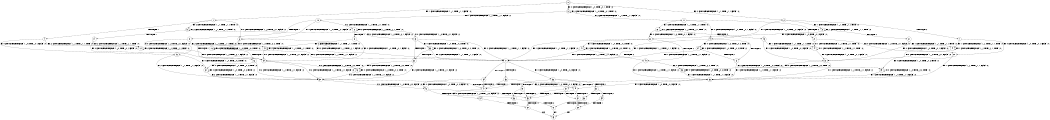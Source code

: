 digraph BCG {
size = "7, 10.5";
center = TRUE;
node [shape = circle];
0 [peripheries = 2];
0 -> 1 [label = "EX !1 !ATOMIC_EXCH_BRANCH (1, +1, TRUE, +1, 1, FALSE) !:0:"];
0 -> 2 [label = "EX !2 !ATOMIC_EXCH_BRANCH (1, +1, TRUE, +1, 1, FALSE) !:0:"];
0 -> 3 [label = "EX !0 !ATOMIC_EXCH_BRANCH (1, +0, TRUE, +0, 1, TRUE) !:0:"];
1 -> 4 [label = "TERMINATE !1"];
1 -> 5 [label = "EX !2 !ATOMIC_EXCH_BRANCH (1, +1, TRUE, +1, 1, TRUE) !:0:"];
1 -> 6 [label = "EX !0 !ATOMIC_EXCH_BRANCH (1, +0, TRUE, +0, 1, FALSE) !:0:"];
2 -> 7 [label = "TERMINATE !2"];
2 -> 8 [label = "EX !1 !ATOMIC_EXCH_BRANCH (1, +1, TRUE, +1, 1, TRUE) !:0:"];
2 -> 9 [label = "EX !0 !ATOMIC_EXCH_BRANCH (1, +0, TRUE, +0, 1, FALSE) !:0:"];
3 -> 10 [label = "EX !1 !ATOMIC_EXCH_BRANCH (1, +1, TRUE, +1, 1, FALSE) !:0:"];
3 -> 11 [label = "EX !2 !ATOMIC_EXCH_BRANCH (1, +1, TRUE, +1, 1, FALSE) !:0:"];
3 -> 3 [label = "EX !0 !ATOMIC_EXCH_BRANCH (1, +0, TRUE, +0, 1, TRUE) !:0:"];
4 -> 12 [label = "EX !2 !ATOMIC_EXCH_BRANCH (1, +1, TRUE, +1, 1, TRUE) !:0:"];
4 -> 13 [label = "EX !0 !ATOMIC_EXCH_BRANCH (1, +0, TRUE, +0, 1, FALSE) !:0:"];
5 -> 14 [label = "TERMINATE !1"];
5 -> 15 [label = "EX !0 !ATOMIC_EXCH_BRANCH (1, +0, TRUE, +0, 1, FALSE) !:0:"];
5 -> 5 [label = "EX !2 !ATOMIC_EXCH_BRANCH (1, +1, TRUE, +1, 1, TRUE) !:0:"];
6 -> 16 [label = "TERMINATE !1"];
6 -> 17 [label = "EX !2 !ATOMIC_EXCH_BRANCH (1, +1, TRUE, +1, 1, FALSE) !:0:"];
6 -> 18 [label = "EX !0 !ATOMIC_EXCH_BRANCH (1, +0, TRUE, +0, 2, TRUE) !:0:"];
7 -> 19 [label = "EX !1 !ATOMIC_EXCH_BRANCH (1, +1, TRUE, +1, 1, TRUE) !:0:"];
7 -> 20 [label = "EX !0 !ATOMIC_EXCH_BRANCH (1, +0, TRUE, +0, 1, FALSE) !:0:"];
8 -> 21 [label = "TERMINATE !2"];
8 -> 22 [label = "EX !0 !ATOMIC_EXCH_BRANCH (1, +0, TRUE, +0, 1, FALSE) !:0:"];
8 -> 8 [label = "EX !1 !ATOMIC_EXCH_BRANCH (1, +1, TRUE, +1, 1, TRUE) !:0:"];
9 -> 23 [label = "TERMINATE !2"];
9 -> 17 [label = "EX !1 !ATOMIC_EXCH_BRANCH (1, +1, TRUE, +1, 1, FALSE) !:0:"];
9 -> 24 [label = "EX !0 !ATOMIC_EXCH_BRANCH (1, +0, TRUE, +0, 2, TRUE) !:0:"];
10 -> 25 [label = "TERMINATE !1"];
10 -> 26 [label = "EX !2 !ATOMIC_EXCH_BRANCH (1, +1, TRUE, +1, 1, TRUE) !:0:"];
10 -> 6 [label = "EX !0 !ATOMIC_EXCH_BRANCH (1, +0, TRUE, +0, 1, FALSE) !:0:"];
11 -> 27 [label = "TERMINATE !2"];
11 -> 28 [label = "EX !1 !ATOMIC_EXCH_BRANCH (1, +1, TRUE, +1, 1, TRUE) !:0:"];
11 -> 9 [label = "EX !0 !ATOMIC_EXCH_BRANCH (1, +0, TRUE, +0, 1, FALSE) !:0:"];
12 -> 29 [label = "EX !0 !ATOMIC_EXCH_BRANCH (1, +0, TRUE, +0, 1, FALSE) !:0:"];
12 -> 12 [label = "EX !2 !ATOMIC_EXCH_BRANCH (1, +1, TRUE, +1, 1, TRUE) !:0:"];
13 -> 30 [label = "EX !2 !ATOMIC_EXCH_BRANCH (1, +1, TRUE, +1, 1, FALSE) !:0:"];
13 -> 31 [label = "EX !0 !ATOMIC_EXCH_BRANCH (1, +0, TRUE, +0, 2, TRUE) !:0:"];
14 -> 29 [label = "EX !0 !ATOMIC_EXCH_BRANCH (1, +0, TRUE, +0, 1, FALSE) !:0:"];
14 -> 12 [label = "EX !2 !ATOMIC_EXCH_BRANCH (1, +1, TRUE, +1, 1, TRUE) !:0:"];
15 -> 32 [label = "TERMINATE !1"];
15 -> 17 [label = "EX !2 !ATOMIC_EXCH_BRANCH (1, +1, TRUE, +1, 1, FALSE) !:0:"];
15 -> 33 [label = "EX !0 !ATOMIC_EXCH_BRANCH (1, +0, TRUE, +0, 2, TRUE) !:0:"];
16 -> 30 [label = "EX !2 !ATOMIC_EXCH_BRANCH (1, +1, TRUE, +1, 1, FALSE) !:0:"];
16 -> 31 [label = "EX !0 !ATOMIC_EXCH_BRANCH (1, +0, TRUE, +0, 2, TRUE) !:0:"];
17 -> 34 [label = "TERMINATE !1"];
17 -> 35 [label = "TERMINATE !2"];
17 -> 36 [label = "EX !0 !ATOMIC_EXCH_BRANCH (1, +0, TRUE, +0, 2, FALSE) !:0:"];
18 -> 16 [label = "TERMINATE !1"];
18 -> 17 [label = "EX !2 !ATOMIC_EXCH_BRANCH (1, +1, TRUE, +1, 1, FALSE) !:0:"];
18 -> 18 [label = "EX !0 !ATOMIC_EXCH_BRANCH (1, +0, TRUE, +0, 2, TRUE) !:0:"];
19 -> 37 [label = "EX !0 !ATOMIC_EXCH_BRANCH (1, +0, TRUE, +0, 1, FALSE) !:0:"];
19 -> 19 [label = "EX !1 !ATOMIC_EXCH_BRANCH (1, +1, TRUE, +1, 1, TRUE) !:0:"];
20 -> 38 [label = "EX !1 !ATOMIC_EXCH_BRANCH (1, +1, TRUE, +1, 1, FALSE) !:0:"];
20 -> 39 [label = "EX !0 !ATOMIC_EXCH_BRANCH (1, +0, TRUE, +0, 2, TRUE) !:0:"];
21 -> 37 [label = "EX !0 !ATOMIC_EXCH_BRANCH (1, +0, TRUE, +0, 1, FALSE) !:0:"];
21 -> 19 [label = "EX !1 !ATOMIC_EXCH_BRANCH (1, +1, TRUE, +1, 1, TRUE) !:0:"];
22 -> 40 [label = "TERMINATE !2"];
22 -> 17 [label = "EX !1 !ATOMIC_EXCH_BRANCH (1, +1, TRUE, +1, 1, FALSE) !:0:"];
22 -> 41 [label = "EX !0 !ATOMIC_EXCH_BRANCH (1, +0, TRUE, +0, 2, TRUE) !:0:"];
23 -> 38 [label = "EX !1 !ATOMIC_EXCH_BRANCH (1, +1, TRUE, +1, 1, FALSE) !:0:"];
23 -> 39 [label = "EX !0 !ATOMIC_EXCH_BRANCH (1, +0, TRUE, +0, 2, TRUE) !:0:"];
24 -> 23 [label = "TERMINATE !2"];
24 -> 17 [label = "EX !1 !ATOMIC_EXCH_BRANCH (1, +1, TRUE, +1, 1, FALSE) !:0:"];
24 -> 24 [label = "EX !0 !ATOMIC_EXCH_BRANCH (1, +0, TRUE, +0, 2, TRUE) !:0:"];
25 -> 42 [label = "EX !2 !ATOMIC_EXCH_BRANCH (1, +1, TRUE, +1, 1, TRUE) !:0:"];
25 -> 13 [label = "EX !0 !ATOMIC_EXCH_BRANCH (1, +0, TRUE, +0, 1, FALSE) !:0:"];
26 -> 43 [label = "TERMINATE !1"];
26 -> 26 [label = "EX !2 !ATOMIC_EXCH_BRANCH (1, +1, TRUE, +1, 1, TRUE) !:0:"];
26 -> 15 [label = "EX !0 !ATOMIC_EXCH_BRANCH (1, +0, TRUE, +0, 1, FALSE) !:0:"];
27 -> 44 [label = "EX !1 !ATOMIC_EXCH_BRANCH (1, +1, TRUE, +1, 1, TRUE) !:0:"];
27 -> 20 [label = "EX !0 !ATOMIC_EXCH_BRANCH (1, +0, TRUE, +0, 1, FALSE) !:0:"];
28 -> 45 [label = "TERMINATE !2"];
28 -> 28 [label = "EX !1 !ATOMIC_EXCH_BRANCH (1, +1, TRUE, +1, 1, TRUE) !:0:"];
28 -> 22 [label = "EX !0 !ATOMIC_EXCH_BRANCH (1, +0, TRUE, +0, 1, FALSE) !:0:"];
29 -> 30 [label = "EX !2 !ATOMIC_EXCH_BRANCH (1, +1, TRUE, +1, 1, FALSE) !:0:"];
29 -> 46 [label = "EX !0 !ATOMIC_EXCH_BRANCH (1, +0, TRUE, +0, 2, TRUE) !:0:"];
30 -> 47 [label = "TERMINATE !2"];
30 -> 48 [label = "EX !0 !ATOMIC_EXCH_BRANCH (1, +0, TRUE, +0, 2, FALSE) !:0:"];
31 -> 30 [label = "EX !2 !ATOMIC_EXCH_BRANCH (1, +1, TRUE, +1, 1, FALSE) !:0:"];
31 -> 31 [label = "EX !0 !ATOMIC_EXCH_BRANCH (1, +0, TRUE, +0, 2, TRUE) !:0:"];
32 -> 30 [label = "EX !2 !ATOMIC_EXCH_BRANCH (1, +1, TRUE, +1, 1, FALSE) !:0:"];
32 -> 46 [label = "EX !0 !ATOMIC_EXCH_BRANCH (1, +0, TRUE, +0, 2, TRUE) !:0:"];
33 -> 32 [label = "TERMINATE !1"];
33 -> 17 [label = "EX !2 !ATOMIC_EXCH_BRANCH (1, +1, TRUE, +1, 1, FALSE) !:0:"];
33 -> 33 [label = "EX !0 !ATOMIC_EXCH_BRANCH (1, +0, TRUE, +0, 2, TRUE) !:0:"];
34 -> 47 [label = "TERMINATE !2"];
34 -> 48 [label = "EX !0 !ATOMIC_EXCH_BRANCH (1, +0, TRUE, +0, 2, FALSE) !:0:"];
35 -> 47 [label = "TERMINATE !1"];
35 -> 49 [label = "EX !0 !ATOMIC_EXCH_BRANCH (1, +0, TRUE, +0, 2, FALSE) !:0:"];
36 -> 50 [label = "TERMINATE !1"];
36 -> 51 [label = "TERMINATE !2"];
36 -> 52 [label = "TERMINATE !0"];
37 -> 38 [label = "EX !1 !ATOMIC_EXCH_BRANCH (1, +1, TRUE, +1, 1, FALSE) !:0:"];
37 -> 53 [label = "EX !0 !ATOMIC_EXCH_BRANCH (1, +0, TRUE, +0, 2, TRUE) !:0:"];
38 -> 47 [label = "TERMINATE !1"];
38 -> 49 [label = "EX !0 !ATOMIC_EXCH_BRANCH (1, +0, TRUE, +0, 2, FALSE) !:0:"];
39 -> 38 [label = "EX !1 !ATOMIC_EXCH_BRANCH (1, +1, TRUE, +1, 1, FALSE) !:0:"];
39 -> 39 [label = "EX !0 !ATOMIC_EXCH_BRANCH (1, +0, TRUE, +0, 2, TRUE) !:0:"];
40 -> 38 [label = "EX !1 !ATOMIC_EXCH_BRANCH (1, +1, TRUE, +1, 1, FALSE) !:0:"];
40 -> 53 [label = "EX !0 !ATOMIC_EXCH_BRANCH (1, +0, TRUE, +0, 2, TRUE) !:0:"];
41 -> 40 [label = "TERMINATE !2"];
41 -> 17 [label = "EX !1 !ATOMIC_EXCH_BRANCH (1, +1, TRUE, +1, 1, FALSE) !:0:"];
41 -> 41 [label = "EX !0 !ATOMIC_EXCH_BRANCH (1, +0, TRUE, +0, 2, TRUE) !:0:"];
42 -> 42 [label = "EX !2 !ATOMIC_EXCH_BRANCH (1, +1, TRUE, +1, 1, TRUE) !:0:"];
42 -> 29 [label = "EX !0 !ATOMIC_EXCH_BRANCH (1, +0, TRUE, +0, 1, FALSE) !:0:"];
43 -> 42 [label = "EX !2 !ATOMIC_EXCH_BRANCH (1, +1, TRUE, +1, 1, TRUE) !:0:"];
43 -> 29 [label = "EX !0 !ATOMIC_EXCH_BRANCH (1, +0, TRUE, +0, 1, FALSE) !:0:"];
44 -> 44 [label = "EX !1 !ATOMIC_EXCH_BRANCH (1, +1, TRUE, +1, 1, TRUE) !:0:"];
44 -> 37 [label = "EX !0 !ATOMIC_EXCH_BRANCH (1, +0, TRUE, +0, 1, FALSE) !:0:"];
45 -> 44 [label = "EX !1 !ATOMIC_EXCH_BRANCH (1, +1, TRUE, +1, 1, TRUE) !:0:"];
45 -> 37 [label = "EX !0 !ATOMIC_EXCH_BRANCH (1, +0, TRUE, +0, 1, FALSE) !:0:"];
46 -> 30 [label = "EX !2 !ATOMIC_EXCH_BRANCH (1, +1, TRUE, +1, 1, FALSE) !:0:"];
46 -> 46 [label = "EX !0 !ATOMIC_EXCH_BRANCH (1, +0, TRUE, +0, 2, TRUE) !:0:"];
47 -> 54 [label = "EX !0 !ATOMIC_EXCH_BRANCH (1, +0, TRUE, +0, 2, FALSE) !:0:"];
48 -> 55 [label = "TERMINATE !2"];
48 -> 56 [label = "TERMINATE !0"];
49 -> 55 [label = "TERMINATE !1"];
49 -> 57 [label = "TERMINATE !0"];
50 -> 55 [label = "TERMINATE !2"];
50 -> 56 [label = "TERMINATE !0"];
51 -> 55 [label = "TERMINATE !1"];
51 -> 57 [label = "TERMINATE !0"];
52 -> 58 [label = "TERMINATE !1"];
52 -> 59 [label = "TERMINATE !2"];
53 -> 38 [label = "EX !1 !ATOMIC_EXCH_BRANCH (1, +1, TRUE, +1, 1, FALSE) !:0:"];
53 -> 53 [label = "EX !0 !ATOMIC_EXCH_BRANCH (1, +0, TRUE, +0, 2, TRUE) !:0:"];
54 -> 60 [label = "TERMINATE !0"];
55 -> 60 [label = "TERMINATE !0"];
56 -> 61 [label = "TERMINATE !2"];
57 -> 62 [label = "TERMINATE !1"];
58 -> 61 [label = "TERMINATE !2"];
59 -> 62 [label = "TERMINATE !1"];
60 -> 63 [label = "exit"];
61 -> 63 [label = "exit"];
62 -> 63 [label = "exit"];
}
